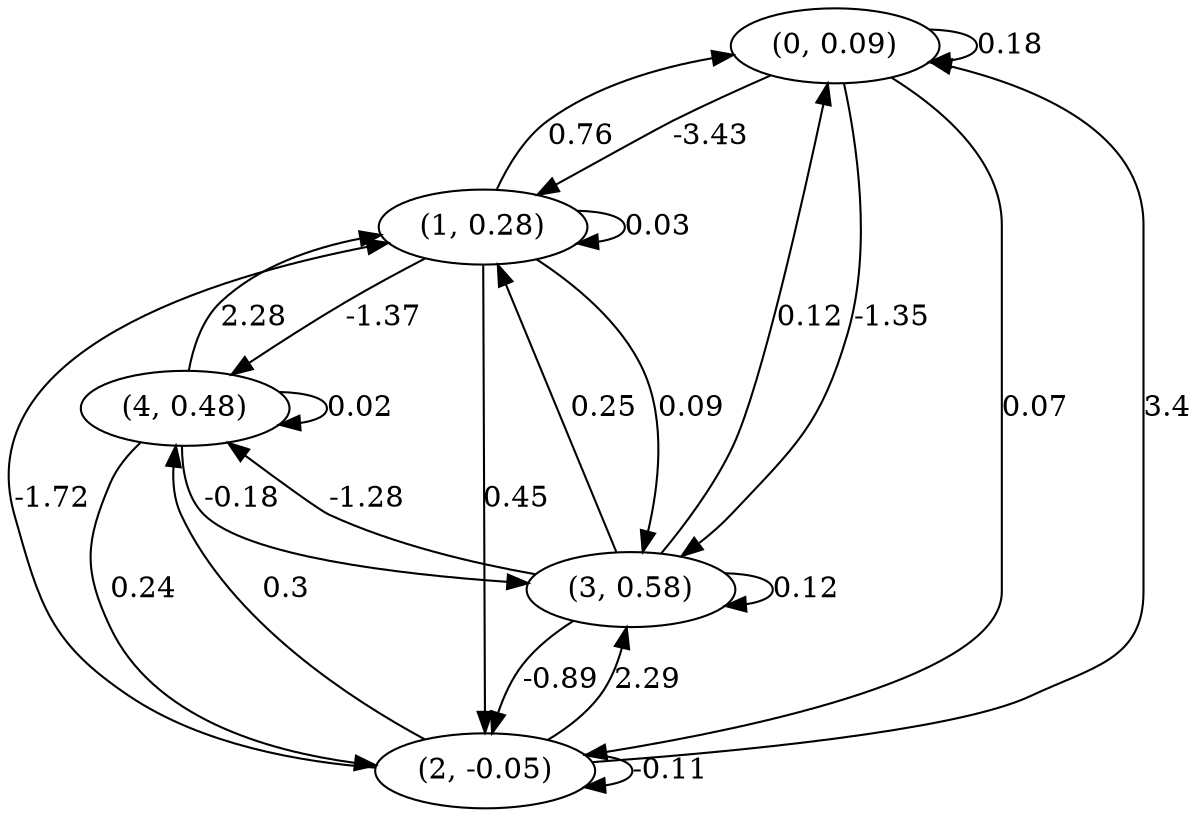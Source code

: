 digraph {
    0 [ label = "(0, 0.09)" ]
    1 [ label = "(1, 0.28)" ]
    2 [ label = "(2, -0.05)" ]
    3 [ label = "(3, 0.58)" ]
    4 [ label = "(4, 0.48)" ]
    0 -> 0 [ label = "0.18" ]
    1 -> 1 [ label = "0.03" ]
    2 -> 2 [ label = "-0.11" ]
    3 -> 3 [ label = "0.12" ]
    4 -> 4 [ label = "0.02" ]
    1 -> 0 [ label = "0.76" ]
    2 -> 0 [ label = "3.4" ]
    3 -> 0 [ label = "0.12" ]
    0 -> 1 [ label = "-3.43" ]
    2 -> 1 [ label = "-1.72" ]
    3 -> 1 [ label = "0.25" ]
    4 -> 1 [ label = "2.28" ]
    0 -> 2 [ label = "0.07" ]
    1 -> 2 [ label = "0.45" ]
    3 -> 2 [ label = "-0.89" ]
    4 -> 2 [ label = "0.24" ]
    0 -> 3 [ label = "-1.35" ]
    1 -> 3 [ label = "0.09" ]
    2 -> 3 [ label = "2.29" ]
    4 -> 3 [ label = "-0.18" ]
    1 -> 4 [ label = "-1.37" ]
    2 -> 4 [ label = "0.3" ]
    3 -> 4 [ label = "-1.28" ]
}

